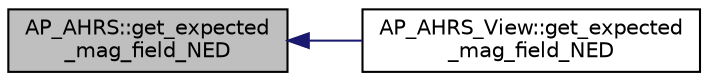 digraph "AP_AHRS::get_expected_mag_field_NED"
{
 // INTERACTIVE_SVG=YES
  edge [fontname="Helvetica",fontsize="10",labelfontname="Helvetica",labelfontsize="10"];
  node [fontname="Helvetica",fontsize="10",shape=record];
  rankdir="LR";
  Node1 [label="AP_AHRS::get_expected\l_mag_field_NED",height=0.2,width=0.4,color="black", fillcolor="grey75", style="filled", fontcolor="black"];
  Node1 -> Node2 [dir="back",color="midnightblue",fontsize="10",style="solid",fontname="Helvetica"];
  Node2 [label="AP_AHRS_View::get_expected\l_mag_field_NED",height=0.2,width=0.4,color="black", fillcolor="white", style="filled",URL="$classAP__AHRS__View.html#a5622a954446e655b30147c4365c5fb74"];
}
